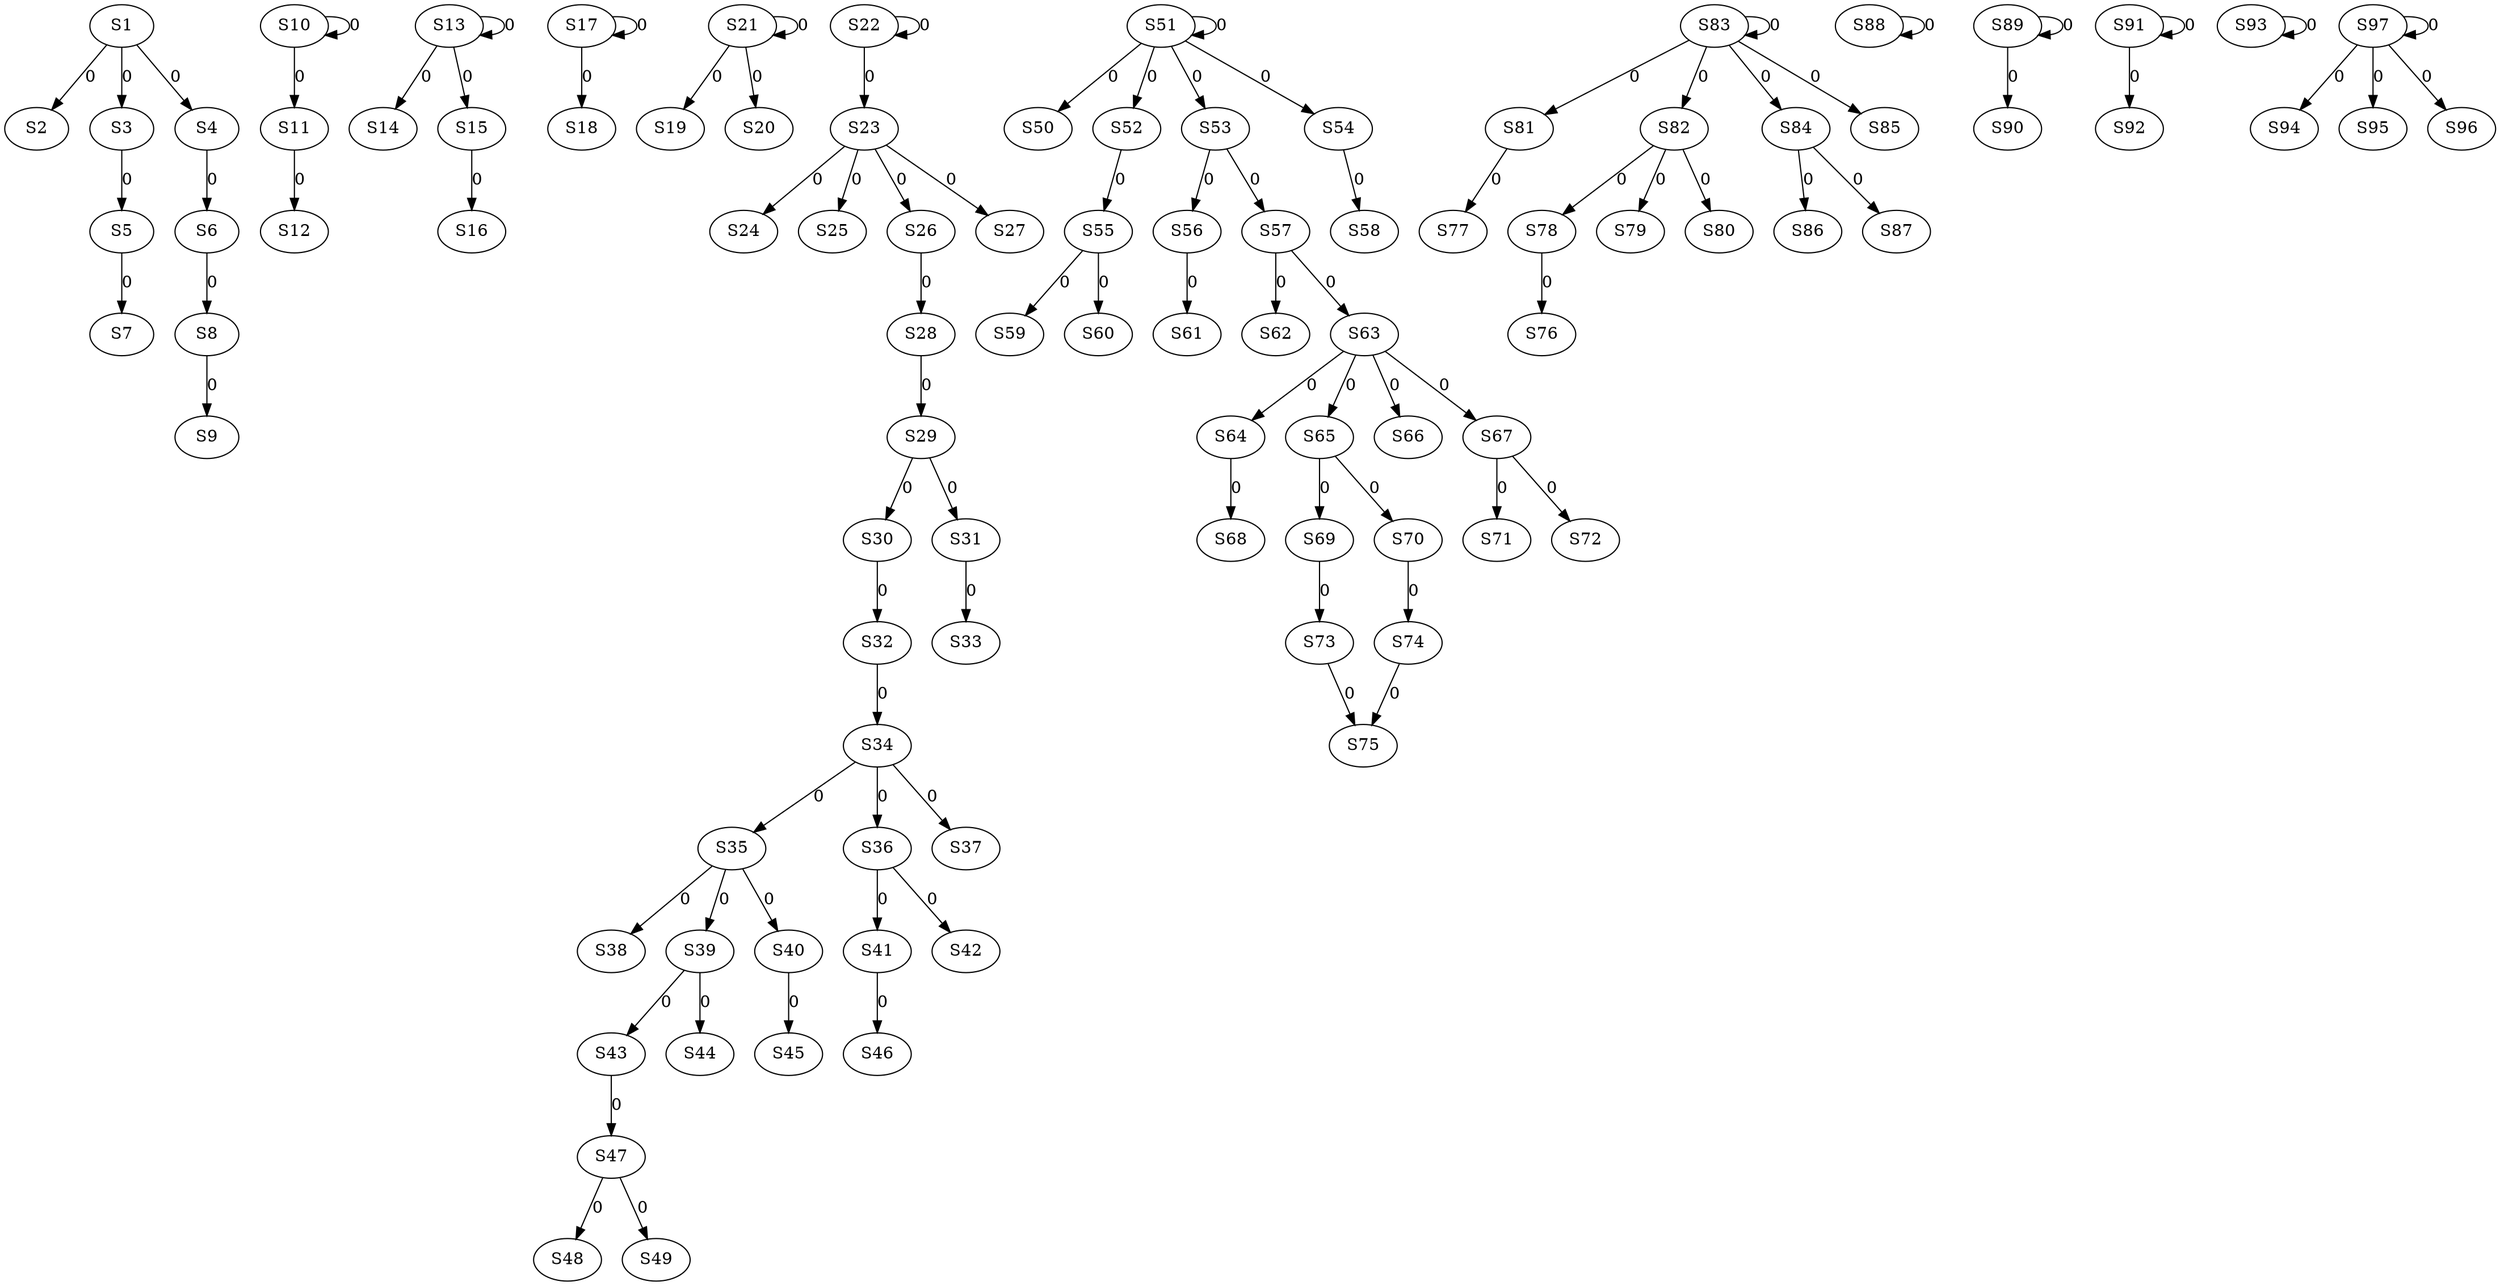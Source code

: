 strict digraph {
	S1 -> S2 [ label = 0 ];
	S1 -> S3 [ label = 0 ];
	S1 -> S4 [ label = 0 ];
	S3 -> S5 [ label = 0 ];
	S4 -> S6 [ label = 0 ];
	S5 -> S7 [ label = 0 ];
	S6 -> S8 [ label = 0 ];
	S8 -> S9 [ label = 0 ];
	S10 -> S10 [ label = 0 ];
	S10 -> S11 [ label = 0 ];
	S11 -> S12 [ label = 0 ];
	S13 -> S13 [ label = 0 ];
	S13 -> S14 [ label = 0 ];
	S13 -> S15 [ label = 0 ];
	S15 -> S16 [ label = 0 ];
	S17 -> S17 [ label = 0 ];
	S17 -> S18 [ label = 0 ];
	S21 -> S19 [ label = 0 ];
	S21 -> S20 [ label = 0 ];
	S21 -> S21 [ label = 0 ];
	S22 -> S22 [ label = 0 ];
	S22 -> S23 [ label = 0 ];
	S23 -> S24 [ label = 0 ];
	S23 -> S25 [ label = 0 ];
	S23 -> S26 [ label = 0 ];
	S23 -> S27 [ label = 0 ];
	S26 -> S28 [ label = 0 ];
	S28 -> S29 [ label = 0 ];
	S29 -> S30 [ label = 0 ];
	S29 -> S31 [ label = 0 ];
	S30 -> S32 [ label = 0 ];
	S31 -> S33 [ label = 0 ];
	S32 -> S34 [ label = 0 ];
	S34 -> S35 [ label = 0 ];
	S34 -> S36 [ label = 0 ];
	S34 -> S37 [ label = 0 ];
	S35 -> S38 [ label = 0 ];
	S35 -> S39 [ label = 0 ];
	S35 -> S40 [ label = 0 ];
	S36 -> S41 [ label = 0 ];
	S36 -> S42 [ label = 0 ];
	S39 -> S43 [ label = 0 ];
	S39 -> S44 [ label = 0 ];
	S40 -> S45 [ label = 0 ];
	S41 -> S46 [ label = 0 ];
	S43 -> S47 [ label = 0 ];
	S47 -> S48 [ label = 0 ];
	S47 -> S49 [ label = 0 ];
	S51 -> S50 [ label = 0 ];
	S51 -> S51 [ label = 0 ];
	S51 -> S52 [ label = 0 ];
	S51 -> S53 [ label = 0 ];
	S51 -> S54 [ label = 0 ];
	S52 -> S55 [ label = 0 ];
	S53 -> S56 [ label = 0 ];
	S53 -> S57 [ label = 0 ];
	S54 -> S58 [ label = 0 ];
	S55 -> S59 [ label = 0 ];
	S55 -> S60 [ label = 0 ];
	S56 -> S61 [ label = 0 ];
	S57 -> S62 [ label = 0 ];
	S57 -> S63 [ label = 0 ];
	S63 -> S64 [ label = 0 ];
	S63 -> S65 [ label = 0 ];
	S63 -> S66 [ label = 0 ];
	S63 -> S67 [ label = 0 ];
	S64 -> S68 [ label = 0 ];
	S65 -> S69 [ label = 0 ];
	S65 -> S70 [ label = 0 ];
	S67 -> S71 [ label = 0 ];
	S67 -> S72 [ label = 0 ];
	S69 -> S73 [ label = 0 ];
	S70 -> S74 [ label = 0 ];
	S74 -> S75 [ label = 0 ];
	S78 -> S76 [ label = 0 ];
	S81 -> S77 [ label = 0 ];
	S82 -> S78 [ label = 0 ];
	S82 -> S79 [ label = 0 ];
	S82 -> S80 [ label = 0 ];
	S83 -> S81 [ label = 0 ];
	S83 -> S82 [ label = 0 ];
	S83 -> S83 [ label = 0 ];
	S83 -> S84 [ label = 0 ];
	S83 -> S85 [ label = 0 ];
	S84 -> S86 [ label = 0 ];
	S84 -> S87 [ label = 0 ];
	S88 -> S88 [ label = 0 ];
	S89 -> S89 [ label = 0 ];
	S89 -> S90 [ label = 0 ];
	S91 -> S91 [ label = 0 ];
	S91 -> S92 [ label = 0 ];
	S93 -> S93 [ label = 0 ];
	S97 -> S94 [ label = 0 ];
	S97 -> S95 [ label = 0 ];
	S97 -> S96 [ label = 0 ];
	S97 -> S97 [ label = 0 ];
	S73 -> S75 [ label = 0 ];
}